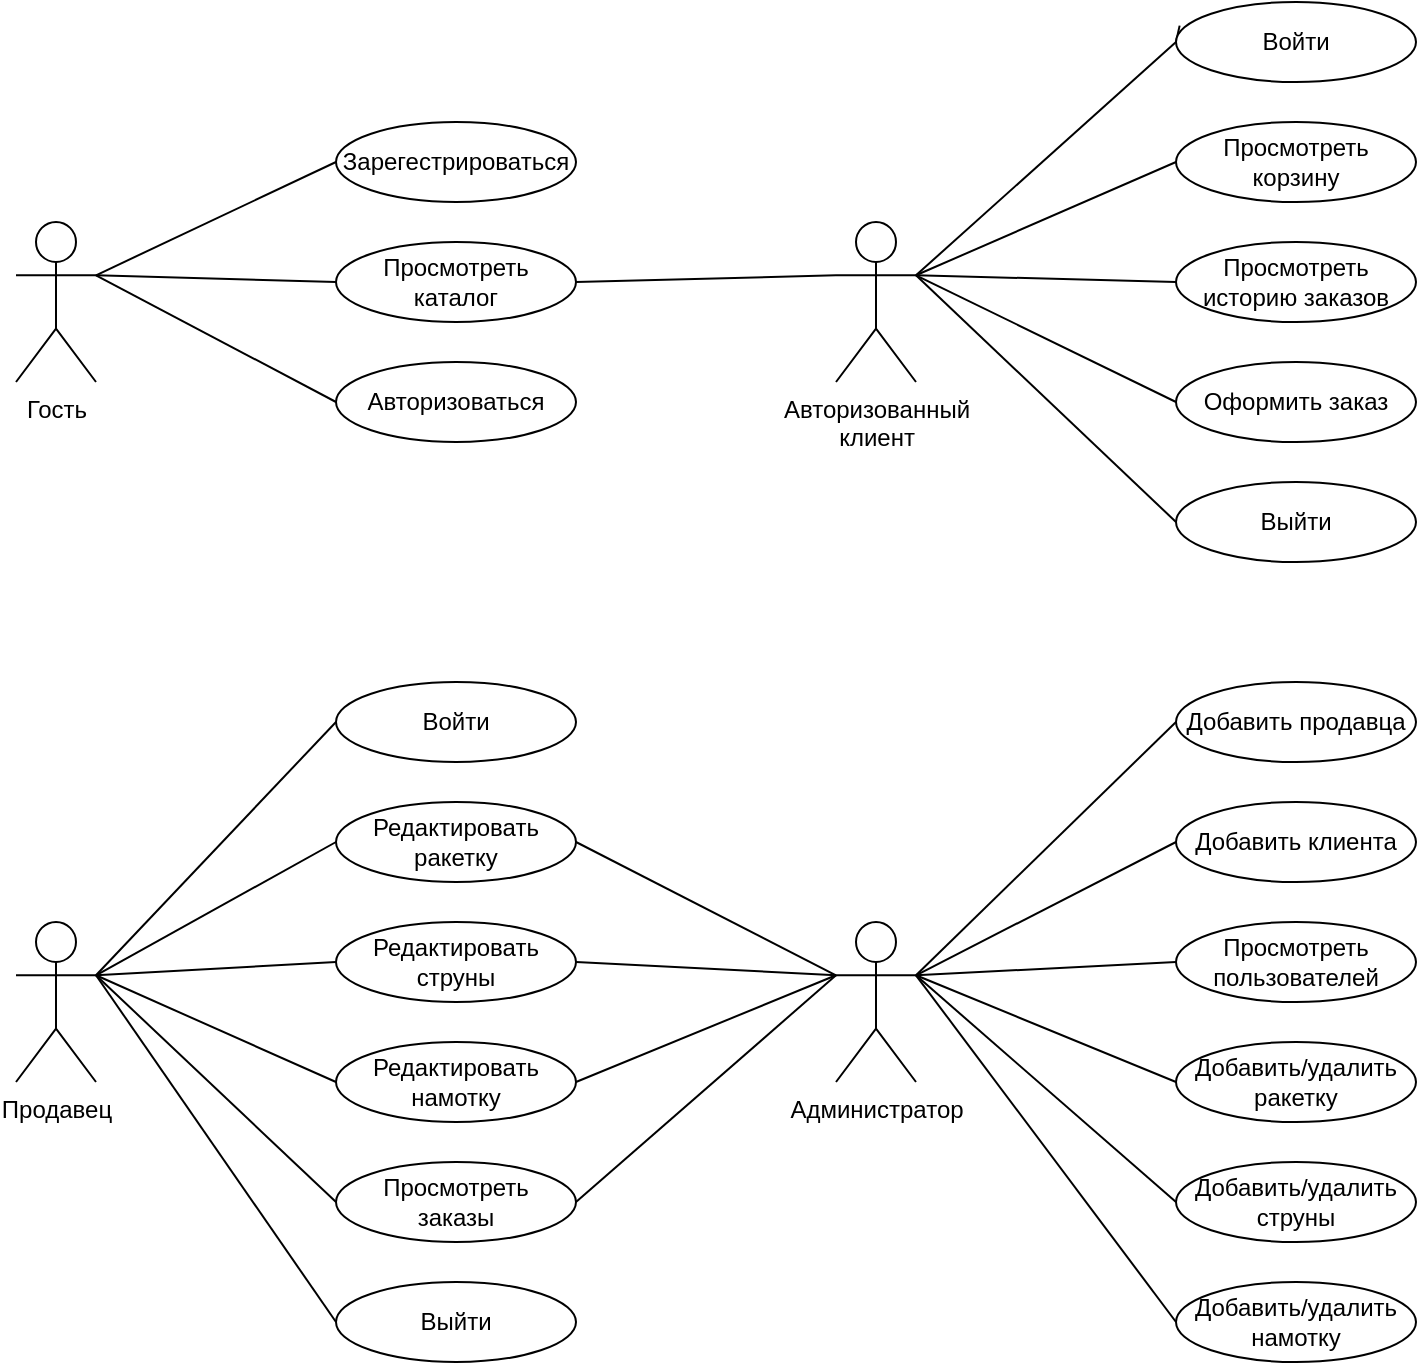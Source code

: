 <mxfile version="22.1.2" type="device">
  <diagram name="Страница — 1" id="V0XwBSNnSf95TnCDKWWX">
    <mxGraphModel dx="1044" dy="1513" grid="1" gridSize="10" guides="1" tooltips="1" connect="1" arrows="1" fold="1" page="1" pageScale="1" pageWidth="827" pageHeight="1169" math="0" shadow="0">
      <root>
        <mxCell id="0" />
        <mxCell id="1" parent="0" />
        <mxCell id="FUetBKZibpbtFVPRN24y-73" value="" style="group" vertex="1" connectable="0" parent="1">
          <mxGeometry x="64" y="50" width="700" height="280" as="geometry" />
        </mxCell>
        <mxCell id="FUetBKZibpbtFVPRN24y-1" value="Гость" style="shape=umlActor;verticalLabelPosition=bottom;verticalAlign=top;html=1;outlineConnect=0;flipV=0;flipH=0;" vertex="1" parent="FUetBKZibpbtFVPRN24y-73">
          <mxGeometry y="110" width="40" height="80" as="geometry" />
        </mxCell>
        <mxCell id="FUetBKZibpbtFVPRN24y-14" style="edgeStyle=none;shape=connector;rounded=0;orthogonalLoop=1;jettySize=auto;html=1;entryX=0;entryY=0.5;entryDx=0;entryDy=0;labelBackgroundColor=default;strokeColor=default;align=center;verticalAlign=middle;fontFamily=Helvetica;fontSize=11;fontColor=default;endArrow=none;endFill=0;" edge="1" parent="FUetBKZibpbtFVPRN24y-73" target="FUetBKZibpbtFVPRN24y-9">
          <mxGeometry relative="1" as="geometry">
            <mxPoint x="581.818" y="11.818" as="sourcePoint" />
          </mxGeometry>
        </mxCell>
        <mxCell id="FUetBKZibpbtFVPRN24y-3" value="Авторизованный&lt;br&gt;клиент" style="shape=umlActor;verticalLabelPosition=bottom;verticalAlign=top;html=1;outlineConnect=0;flipV=0;flipH=0;" vertex="1" parent="FUetBKZibpbtFVPRN24y-73">
          <mxGeometry x="410" y="110" width="40" height="80" as="geometry" />
        </mxCell>
        <mxCell id="FUetBKZibpbtFVPRN24y-6" style="rounded=0;orthogonalLoop=1;jettySize=auto;html=1;exitX=0;exitY=0.5;exitDx=0;exitDy=0;entryX=1;entryY=0.333;entryDx=0;entryDy=0;entryPerimeter=0;endArrow=none;endFill=0;" edge="1" parent="FUetBKZibpbtFVPRN24y-73" source="FUetBKZibpbtFVPRN24y-5" target="FUetBKZibpbtFVPRN24y-1">
          <mxGeometry relative="1" as="geometry">
            <mxPoint x="-400" y="-56.667" as="targetPoint" />
          </mxGeometry>
        </mxCell>
        <mxCell id="FUetBKZibpbtFVPRN24y-62" value="" style="group" vertex="1" connectable="0" parent="FUetBKZibpbtFVPRN24y-73">
          <mxGeometry x="160" y="60" width="120" height="160" as="geometry" />
        </mxCell>
        <mxCell id="FUetBKZibpbtFVPRN24y-5" value="Зарегестрироваться" style="ellipse;whiteSpace=wrap;html=1;flipV=0;flipH=0;" vertex="1" parent="FUetBKZibpbtFVPRN24y-62">
          <mxGeometry width="120" height="40" as="geometry" />
        </mxCell>
        <mxCell id="FUetBKZibpbtFVPRN24y-7" value="Просмотреть&lt;br&gt;каталог" style="ellipse;whiteSpace=wrap;html=1;flipV=0;flipH=0;" vertex="1" parent="FUetBKZibpbtFVPRN24y-62">
          <mxGeometry y="60" width="120" height="40" as="geometry" />
        </mxCell>
        <mxCell id="FUetBKZibpbtFVPRN24y-52" value="Авторизоваться" style="ellipse;whiteSpace=wrap;html=1;flipV=0;flipH=0;" vertex="1" parent="FUetBKZibpbtFVPRN24y-62">
          <mxGeometry y="120" width="120" height="40" as="geometry" />
        </mxCell>
        <mxCell id="FUetBKZibpbtFVPRN24y-61" style="edgeStyle=none;shape=connector;rounded=0;orthogonalLoop=1;jettySize=auto;html=1;exitX=1;exitY=0.333;exitDx=0;exitDy=0;exitPerimeter=0;entryX=0;entryY=0.5;entryDx=0;entryDy=0;labelBackgroundColor=default;strokeColor=default;align=center;verticalAlign=middle;fontFamily=Helvetica;fontSize=11;fontColor=default;endArrow=none;endFill=0;" edge="1" parent="FUetBKZibpbtFVPRN24y-73" source="FUetBKZibpbtFVPRN24y-1" target="FUetBKZibpbtFVPRN24y-7">
          <mxGeometry relative="1" as="geometry" />
        </mxCell>
        <mxCell id="FUetBKZibpbtFVPRN24y-60" style="edgeStyle=none;shape=connector;rounded=0;orthogonalLoop=1;jettySize=auto;html=1;exitX=0;exitY=0.333;exitDx=0;exitDy=0;exitPerimeter=0;entryX=1;entryY=0.5;entryDx=0;entryDy=0;labelBackgroundColor=default;strokeColor=default;align=center;verticalAlign=middle;fontFamily=Helvetica;fontSize=11;fontColor=default;endArrow=none;endFill=0;" edge="1" parent="FUetBKZibpbtFVPRN24y-73" source="FUetBKZibpbtFVPRN24y-3" target="FUetBKZibpbtFVPRN24y-7">
          <mxGeometry relative="1" as="geometry" />
        </mxCell>
        <mxCell id="FUetBKZibpbtFVPRN24y-53" style="edgeStyle=none;shape=connector;rounded=0;orthogonalLoop=1;jettySize=auto;html=1;exitX=1;exitY=0.333;exitDx=0;exitDy=0;exitPerimeter=0;entryX=0;entryY=0.5;entryDx=0;entryDy=0;labelBackgroundColor=default;strokeColor=default;align=center;verticalAlign=middle;fontFamily=Helvetica;fontSize=11;fontColor=default;endArrow=none;endFill=0;" edge="1" parent="FUetBKZibpbtFVPRN24y-73" source="FUetBKZibpbtFVPRN24y-1" target="FUetBKZibpbtFVPRN24y-52">
          <mxGeometry relative="1" as="geometry" />
        </mxCell>
        <mxCell id="FUetBKZibpbtFVPRN24y-63" value="" style="group" vertex="1" connectable="0" parent="FUetBKZibpbtFVPRN24y-73">
          <mxGeometry x="580" width="120" height="280" as="geometry" />
        </mxCell>
        <mxCell id="FUetBKZibpbtFVPRN24y-9" value="Войти" style="ellipse;whiteSpace=wrap;html=1;flipV=0;flipH=0;" vertex="1" parent="FUetBKZibpbtFVPRN24y-63">
          <mxGeometry width="120" height="40" as="geometry" />
        </mxCell>
        <mxCell id="FUetBKZibpbtFVPRN24y-10" value="Выйти" style="ellipse;whiteSpace=wrap;html=1;flipV=0;flipH=0;" vertex="1" parent="FUetBKZibpbtFVPRN24y-63">
          <mxGeometry y="240" width="120" height="40" as="geometry" />
        </mxCell>
        <mxCell id="FUetBKZibpbtFVPRN24y-11" value="Просмотреть корзину" style="ellipse;whiteSpace=wrap;html=1;flipV=0;flipH=0;" vertex="1" parent="FUetBKZibpbtFVPRN24y-63">
          <mxGeometry y="60" width="120" height="40" as="geometry" />
        </mxCell>
        <mxCell id="FUetBKZibpbtFVPRN24y-12" value="Просмотреть историю заказов" style="ellipse;whiteSpace=wrap;html=1;flipV=0;flipH=0;" vertex="1" parent="FUetBKZibpbtFVPRN24y-63">
          <mxGeometry y="120" width="120" height="40" as="geometry" />
        </mxCell>
        <mxCell id="FUetBKZibpbtFVPRN24y-13" value="Оформить заказ" style="ellipse;whiteSpace=wrap;html=1;flipV=0;flipH=0;" vertex="1" parent="FUetBKZibpbtFVPRN24y-63">
          <mxGeometry y="180" width="120" height="40" as="geometry" />
        </mxCell>
        <mxCell id="FUetBKZibpbtFVPRN24y-54" style="edgeStyle=none;shape=connector;rounded=0;orthogonalLoop=1;jettySize=auto;html=1;exitX=1;exitY=0.333;exitDx=0;exitDy=0;exitPerimeter=0;entryX=0;entryY=0.5;entryDx=0;entryDy=0;labelBackgroundColor=default;strokeColor=default;align=center;verticalAlign=middle;fontFamily=Helvetica;fontSize=11;fontColor=default;endArrow=none;endFill=0;" edge="1" parent="FUetBKZibpbtFVPRN24y-73" source="FUetBKZibpbtFVPRN24y-3" target="FUetBKZibpbtFVPRN24y-9">
          <mxGeometry relative="1" as="geometry" />
        </mxCell>
        <mxCell id="FUetBKZibpbtFVPRN24y-59" style="edgeStyle=none;shape=connector;rounded=0;orthogonalLoop=1;jettySize=auto;html=1;exitX=1;exitY=0.333;exitDx=0;exitDy=0;exitPerimeter=0;entryX=0;entryY=0.5;entryDx=0;entryDy=0;labelBackgroundColor=default;strokeColor=default;align=center;verticalAlign=middle;fontFamily=Helvetica;fontSize=11;fontColor=default;endArrow=none;endFill=0;" edge="1" parent="FUetBKZibpbtFVPRN24y-73" source="FUetBKZibpbtFVPRN24y-3" target="FUetBKZibpbtFVPRN24y-10">
          <mxGeometry relative="1" as="geometry" />
        </mxCell>
        <mxCell id="FUetBKZibpbtFVPRN24y-55" style="edgeStyle=none;shape=connector;rounded=0;orthogonalLoop=1;jettySize=auto;html=1;exitX=1;exitY=0.333;exitDx=0;exitDy=0;exitPerimeter=0;entryX=0;entryY=0.5;entryDx=0;entryDy=0;labelBackgroundColor=default;strokeColor=default;align=center;verticalAlign=middle;fontFamily=Helvetica;fontSize=11;fontColor=default;endArrow=none;endFill=0;" edge="1" parent="FUetBKZibpbtFVPRN24y-73" source="FUetBKZibpbtFVPRN24y-3" target="FUetBKZibpbtFVPRN24y-11">
          <mxGeometry relative="1" as="geometry" />
        </mxCell>
        <mxCell id="FUetBKZibpbtFVPRN24y-56" style="edgeStyle=none;shape=connector;rounded=0;orthogonalLoop=1;jettySize=auto;html=1;exitX=1;exitY=0.333;exitDx=0;exitDy=0;exitPerimeter=0;entryX=0;entryY=0.5;entryDx=0;entryDy=0;labelBackgroundColor=default;strokeColor=default;align=center;verticalAlign=middle;fontFamily=Helvetica;fontSize=11;fontColor=default;endArrow=none;endFill=0;" edge="1" parent="FUetBKZibpbtFVPRN24y-73" source="FUetBKZibpbtFVPRN24y-3" target="FUetBKZibpbtFVPRN24y-12">
          <mxGeometry relative="1" as="geometry" />
        </mxCell>
        <mxCell id="FUetBKZibpbtFVPRN24y-57" style="edgeStyle=none;shape=connector;rounded=0;orthogonalLoop=1;jettySize=auto;html=1;exitX=1;exitY=0.333;exitDx=0;exitDy=0;exitPerimeter=0;entryX=0;entryY=0.5;entryDx=0;entryDy=0;labelBackgroundColor=default;strokeColor=default;align=center;verticalAlign=middle;fontFamily=Helvetica;fontSize=11;fontColor=default;endArrow=none;endFill=0;" edge="1" parent="FUetBKZibpbtFVPRN24y-73" source="FUetBKZibpbtFVPRN24y-3" target="FUetBKZibpbtFVPRN24y-13">
          <mxGeometry relative="1" as="geometry" />
        </mxCell>
        <mxCell id="FUetBKZibpbtFVPRN24y-78" value="" style="group" vertex="1" connectable="0" parent="1">
          <mxGeometry x="64" y="390" width="700" height="340" as="geometry" />
        </mxCell>
        <mxCell id="FUetBKZibpbtFVPRN24y-2" value="Администратор" style="shape=umlActor;verticalLabelPosition=bottom;verticalAlign=top;html=1;outlineConnect=0;" vertex="1" parent="FUetBKZibpbtFVPRN24y-78">
          <mxGeometry x="410" y="120" width="40" height="80" as="geometry" />
        </mxCell>
        <mxCell id="FUetBKZibpbtFVPRN24y-4" value="Продавец" style="shape=umlActor;verticalLabelPosition=bottom;verticalAlign=top;html=1;outlineConnect=0;" vertex="1" parent="FUetBKZibpbtFVPRN24y-78">
          <mxGeometry y="120" width="40" height="80" as="geometry" />
        </mxCell>
        <mxCell id="FUetBKZibpbtFVPRN24y-44" style="edgeStyle=none;shape=connector;rounded=0;orthogonalLoop=1;jettySize=auto;html=1;exitX=1;exitY=0.5;exitDx=0;exitDy=0;entryX=0;entryY=0.333;entryDx=0;entryDy=0;entryPerimeter=0;labelBackgroundColor=default;strokeColor=default;align=center;verticalAlign=middle;fontFamily=Helvetica;fontSize=11;fontColor=default;endArrow=none;endFill=0;" edge="1" parent="FUetBKZibpbtFVPRN24y-78" source="FUetBKZibpbtFVPRN24y-38" target="FUetBKZibpbtFVPRN24y-2">
          <mxGeometry relative="1" as="geometry" />
        </mxCell>
        <mxCell id="FUetBKZibpbtFVPRN24y-70" value="" style="group" vertex="1" connectable="0" parent="FUetBKZibpbtFVPRN24y-78">
          <mxGeometry x="160" width="120" height="340" as="geometry" />
        </mxCell>
        <mxCell id="FUetBKZibpbtFVPRN24y-34" value="Войти" style="ellipse;whiteSpace=wrap;html=1;" vertex="1" parent="FUetBKZibpbtFVPRN24y-70">
          <mxGeometry width="120" height="40" as="geometry" />
        </mxCell>
        <mxCell id="FUetBKZibpbtFVPRN24y-35" value="Выйти" style="ellipse;whiteSpace=wrap;html=1;" vertex="1" parent="FUetBKZibpbtFVPRN24y-70">
          <mxGeometry y="300" width="120" height="40" as="geometry" />
        </mxCell>
        <mxCell id="FUetBKZibpbtFVPRN24y-38" value="Редактировать&lt;br&gt;ракетку" style="ellipse;whiteSpace=wrap;html=1;" vertex="1" parent="FUetBKZibpbtFVPRN24y-70">
          <mxGeometry y="60" width="120" height="40" as="geometry" />
        </mxCell>
        <mxCell id="FUetBKZibpbtFVPRN24y-39" value="Редактировать&lt;br&gt;струны" style="ellipse;whiteSpace=wrap;html=1;" vertex="1" parent="FUetBKZibpbtFVPRN24y-70">
          <mxGeometry y="120" width="120" height="40" as="geometry" />
        </mxCell>
        <mxCell id="FUetBKZibpbtFVPRN24y-40" value="Редактировать&lt;br&gt;намотку" style="ellipse;whiteSpace=wrap;html=1;" vertex="1" parent="FUetBKZibpbtFVPRN24y-70">
          <mxGeometry y="180" width="120" height="40" as="geometry" />
        </mxCell>
        <mxCell id="FUetBKZibpbtFVPRN24y-20" value="Просмотреть&lt;br&gt;заказы" style="ellipse;whiteSpace=wrap;html=1;" vertex="1" parent="FUetBKZibpbtFVPRN24y-70">
          <mxGeometry y="240" width="120" height="40" as="geometry" />
        </mxCell>
        <mxCell id="FUetBKZibpbtFVPRN24y-36" style="edgeStyle=none;shape=connector;rounded=0;orthogonalLoop=1;jettySize=auto;html=1;exitX=1;exitY=0.333;exitDx=0;exitDy=0;exitPerimeter=0;entryX=0;entryY=0.5;entryDx=0;entryDy=0;labelBackgroundColor=default;strokeColor=default;align=center;verticalAlign=middle;fontFamily=Helvetica;fontSize=11;fontColor=default;endArrow=none;endFill=0;" edge="1" parent="FUetBKZibpbtFVPRN24y-78" source="FUetBKZibpbtFVPRN24y-4" target="FUetBKZibpbtFVPRN24y-34">
          <mxGeometry relative="1" as="geometry" />
        </mxCell>
        <mxCell id="FUetBKZibpbtFVPRN24y-37" style="edgeStyle=none;shape=connector;rounded=0;orthogonalLoop=1;jettySize=auto;html=1;exitX=1;exitY=0.333;exitDx=0;exitDy=0;exitPerimeter=0;entryX=0;entryY=0.5;entryDx=0;entryDy=0;labelBackgroundColor=default;strokeColor=default;align=center;verticalAlign=middle;fontFamily=Helvetica;fontSize=11;fontColor=default;endArrow=none;endFill=0;" edge="1" parent="FUetBKZibpbtFVPRN24y-78" source="FUetBKZibpbtFVPRN24y-4" target="FUetBKZibpbtFVPRN24y-35">
          <mxGeometry relative="1" as="geometry" />
        </mxCell>
        <mxCell id="FUetBKZibpbtFVPRN24y-41" style="edgeStyle=none;shape=connector;rounded=0;orthogonalLoop=1;jettySize=auto;html=1;exitX=1;exitY=0.333;exitDx=0;exitDy=0;exitPerimeter=0;entryX=0;entryY=0.5;entryDx=0;entryDy=0;labelBackgroundColor=default;strokeColor=default;align=center;verticalAlign=middle;fontFamily=Helvetica;fontSize=11;fontColor=default;endArrow=none;endFill=0;" edge="1" parent="FUetBKZibpbtFVPRN24y-78" source="FUetBKZibpbtFVPRN24y-4" target="FUetBKZibpbtFVPRN24y-38">
          <mxGeometry relative="1" as="geometry" />
        </mxCell>
        <mxCell id="FUetBKZibpbtFVPRN24y-45" style="edgeStyle=none;shape=connector;rounded=0;orthogonalLoop=1;jettySize=auto;html=1;exitX=0;exitY=0.333;exitDx=0;exitDy=0;exitPerimeter=0;entryX=1;entryY=0.5;entryDx=0;entryDy=0;labelBackgroundColor=default;strokeColor=default;align=center;verticalAlign=middle;fontFamily=Helvetica;fontSize=11;fontColor=default;endArrow=none;endFill=0;" edge="1" parent="FUetBKZibpbtFVPRN24y-78" source="FUetBKZibpbtFVPRN24y-2" target="FUetBKZibpbtFVPRN24y-39">
          <mxGeometry relative="1" as="geometry" />
        </mxCell>
        <mxCell id="FUetBKZibpbtFVPRN24y-42" style="edgeStyle=none;shape=connector;rounded=0;orthogonalLoop=1;jettySize=auto;html=1;exitX=1;exitY=0.333;exitDx=0;exitDy=0;exitPerimeter=0;entryX=0;entryY=0.5;entryDx=0;entryDy=0;labelBackgroundColor=default;strokeColor=default;align=center;verticalAlign=middle;fontFamily=Helvetica;fontSize=11;fontColor=default;endArrow=none;endFill=0;" edge="1" parent="FUetBKZibpbtFVPRN24y-78" source="FUetBKZibpbtFVPRN24y-4" target="FUetBKZibpbtFVPRN24y-39">
          <mxGeometry relative="1" as="geometry" />
        </mxCell>
        <mxCell id="FUetBKZibpbtFVPRN24y-46" style="edgeStyle=none;shape=connector;rounded=0;orthogonalLoop=1;jettySize=auto;html=1;exitX=0;exitY=0.333;exitDx=0;exitDy=0;exitPerimeter=0;entryX=1;entryY=0.5;entryDx=0;entryDy=0;labelBackgroundColor=default;strokeColor=default;align=center;verticalAlign=middle;fontFamily=Helvetica;fontSize=11;fontColor=default;endArrow=none;endFill=0;" edge="1" parent="FUetBKZibpbtFVPRN24y-78" source="FUetBKZibpbtFVPRN24y-2" target="FUetBKZibpbtFVPRN24y-40">
          <mxGeometry relative="1" as="geometry" />
        </mxCell>
        <mxCell id="FUetBKZibpbtFVPRN24y-43" style="edgeStyle=none;shape=connector;rounded=0;orthogonalLoop=1;jettySize=auto;html=1;exitX=1;exitY=0.333;exitDx=0;exitDy=0;exitPerimeter=0;entryX=0;entryY=0.5;entryDx=0;entryDy=0;labelBackgroundColor=default;strokeColor=default;align=center;verticalAlign=middle;fontFamily=Helvetica;fontSize=11;fontColor=default;endArrow=none;endFill=0;" edge="1" parent="FUetBKZibpbtFVPRN24y-78" source="FUetBKZibpbtFVPRN24y-4" target="FUetBKZibpbtFVPRN24y-40">
          <mxGeometry relative="1" as="geometry" />
        </mxCell>
        <mxCell id="FUetBKZibpbtFVPRN24y-49" style="edgeStyle=none;shape=connector;rounded=0;orthogonalLoop=1;jettySize=auto;html=1;exitX=0;exitY=0.333;exitDx=0;exitDy=0;exitPerimeter=0;entryX=1;entryY=0.5;entryDx=0;entryDy=0;labelBackgroundColor=default;strokeColor=default;align=center;verticalAlign=middle;fontFamily=Helvetica;fontSize=11;fontColor=default;endArrow=none;endFill=0;" edge="1" parent="FUetBKZibpbtFVPRN24y-78" source="FUetBKZibpbtFVPRN24y-2" target="FUetBKZibpbtFVPRN24y-20">
          <mxGeometry relative="1" as="geometry" />
        </mxCell>
        <mxCell id="FUetBKZibpbtFVPRN24y-50" style="edgeStyle=none;shape=connector;rounded=0;orthogonalLoop=1;jettySize=auto;html=1;exitX=1;exitY=0.333;exitDx=0;exitDy=0;exitPerimeter=0;entryX=0;entryY=0.5;entryDx=0;entryDy=0;labelBackgroundColor=default;strokeColor=default;align=center;verticalAlign=middle;fontFamily=Helvetica;fontSize=11;fontColor=default;endArrow=none;endFill=0;" edge="1" parent="FUetBKZibpbtFVPRN24y-78" source="FUetBKZibpbtFVPRN24y-4" target="FUetBKZibpbtFVPRN24y-20">
          <mxGeometry relative="1" as="geometry" />
        </mxCell>
        <mxCell id="FUetBKZibpbtFVPRN24y-71" value="" style="group" vertex="1" connectable="0" parent="FUetBKZibpbtFVPRN24y-78">
          <mxGeometry x="580" width="120" height="340" as="geometry" />
        </mxCell>
        <mxCell id="FUetBKZibpbtFVPRN24y-21" value="Добавить продавца" style="ellipse;whiteSpace=wrap;html=1;" vertex="1" parent="FUetBKZibpbtFVPRN24y-71">
          <mxGeometry width="120" height="40" as="geometry" />
        </mxCell>
        <mxCell id="FUetBKZibpbtFVPRN24y-22" value="Добавить/удалить&lt;br&gt;ракетку" style="ellipse;whiteSpace=wrap;html=1;" vertex="1" parent="FUetBKZibpbtFVPRN24y-71">
          <mxGeometry y="180" width="120" height="40" as="geometry" />
        </mxCell>
        <mxCell id="FUetBKZibpbtFVPRN24y-23" value="Добавить клиента" style="ellipse;whiteSpace=wrap;html=1;" vertex="1" parent="FUetBKZibpbtFVPRN24y-71">
          <mxGeometry y="60" width="120" height="40" as="geometry" />
        </mxCell>
        <mxCell id="FUetBKZibpbtFVPRN24y-24" value="Просмотреть&lt;br&gt;пользователей" style="ellipse;whiteSpace=wrap;html=1;" vertex="1" parent="FUetBKZibpbtFVPRN24y-71">
          <mxGeometry y="120" width="120" height="40" as="geometry" />
        </mxCell>
        <mxCell id="FUetBKZibpbtFVPRN24y-64" value="Добавить/удалить&lt;br&gt;струны" style="ellipse;whiteSpace=wrap;html=1;" vertex="1" parent="FUetBKZibpbtFVPRN24y-71">
          <mxGeometry y="240" width="120" height="40" as="geometry" />
        </mxCell>
        <mxCell id="FUetBKZibpbtFVPRN24y-65" value="Добавить/удалить&lt;br&gt;намотку" style="ellipse;whiteSpace=wrap;html=1;" vertex="1" parent="FUetBKZibpbtFVPRN24y-71">
          <mxGeometry y="300" width="120" height="40" as="geometry" />
        </mxCell>
        <mxCell id="FUetBKZibpbtFVPRN24y-26" style="edgeStyle=none;shape=connector;rounded=0;orthogonalLoop=1;jettySize=auto;html=1;exitX=1;exitY=0.333;exitDx=0;exitDy=0;exitPerimeter=0;entryX=0;entryY=0.5;entryDx=0;entryDy=0;labelBackgroundColor=default;strokeColor=default;align=center;verticalAlign=middle;fontFamily=Helvetica;fontSize=11;fontColor=default;endArrow=none;endFill=0;" edge="1" parent="FUetBKZibpbtFVPRN24y-78" source="FUetBKZibpbtFVPRN24y-2" target="FUetBKZibpbtFVPRN24y-21">
          <mxGeometry relative="1" as="geometry" />
        </mxCell>
        <mxCell id="FUetBKZibpbtFVPRN24y-30" style="edgeStyle=none;shape=connector;rounded=0;orthogonalLoop=1;jettySize=auto;html=1;exitX=1;exitY=0.333;exitDx=0;exitDy=0;exitPerimeter=0;entryX=0;entryY=0.5;entryDx=0;entryDy=0;labelBackgroundColor=default;strokeColor=default;align=center;verticalAlign=middle;fontFamily=Helvetica;fontSize=11;fontColor=default;endArrow=none;endFill=0;" edge="1" parent="FUetBKZibpbtFVPRN24y-78" source="FUetBKZibpbtFVPRN24y-2" target="FUetBKZibpbtFVPRN24y-22">
          <mxGeometry relative="1" as="geometry" />
        </mxCell>
        <mxCell id="FUetBKZibpbtFVPRN24y-27" style="edgeStyle=none;shape=connector;rounded=0;orthogonalLoop=1;jettySize=auto;html=1;exitX=1;exitY=0.333;exitDx=0;exitDy=0;exitPerimeter=0;entryX=0;entryY=0.5;entryDx=0;entryDy=0;labelBackgroundColor=default;strokeColor=default;align=center;verticalAlign=middle;fontFamily=Helvetica;fontSize=11;fontColor=default;endArrow=none;endFill=0;" edge="1" parent="FUetBKZibpbtFVPRN24y-78" source="FUetBKZibpbtFVPRN24y-2" target="FUetBKZibpbtFVPRN24y-23">
          <mxGeometry relative="1" as="geometry" />
        </mxCell>
        <mxCell id="FUetBKZibpbtFVPRN24y-28" style="edgeStyle=none;shape=connector;rounded=0;orthogonalLoop=1;jettySize=auto;html=1;exitX=1;exitY=0.333;exitDx=0;exitDy=0;exitPerimeter=0;entryX=0;entryY=0.5;entryDx=0;entryDy=0;labelBackgroundColor=default;strokeColor=default;align=center;verticalAlign=middle;fontFamily=Helvetica;fontSize=11;fontColor=default;endArrow=none;endFill=0;" edge="1" parent="FUetBKZibpbtFVPRN24y-78" source="FUetBKZibpbtFVPRN24y-2" target="FUetBKZibpbtFVPRN24y-24">
          <mxGeometry relative="1" as="geometry" />
        </mxCell>
        <mxCell id="FUetBKZibpbtFVPRN24y-69" style="edgeStyle=none;shape=connector;rounded=0;orthogonalLoop=1;jettySize=auto;html=1;exitX=1;exitY=0.333;exitDx=0;exitDy=0;exitPerimeter=0;entryX=0;entryY=0.5;entryDx=0;entryDy=0;labelBackgroundColor=default;strokeColor=default;align=center;verticalAlign=middle;fontFamily=Helvetica;fontSize=11;fontColor=default;endArrow=none;endFill=0;" edge="1" parent="FUetBKZibpbtFVPRN24y-78" source="FUetBKZibpbtFVPRN24y-2" target="FUetBKZibpbtFVPRN24y-64">
          <mxGeometry relative="1" as="geometry" />
        </mxCell>
        <mxCell id="FUetBKZibpbtFVPRN24y-68" style="edgeStyle=none;shape=connector;rounded=0;orthogonalLoop=1;jettySize=auto;html=1;exitX=1;exitY=0.333;exitDx=0;exitDy=0;exitPerimeter=0;entryX=0;entryY=0.5;entryDx=0;entryDy=0;labelBackgroundColor=default;strokeColor=default;align=center;verticalAlign=middle;fontFamily=Helvetica;fontSize=11;fontColor=default;endArrow=none;endFill=0;" edge="1" parent="FUetBKZibpbtFVPRN24y-78" source="FUetBKZibpbtFVPRN24y-2" target="FUetBKZibpbtFVPRN24y-65">
          <mxGeometry relative="1" as="geometry" />
        </mxCell>
      </root>
    </mxGraphModel>
  </diagram>
</mxfile>
